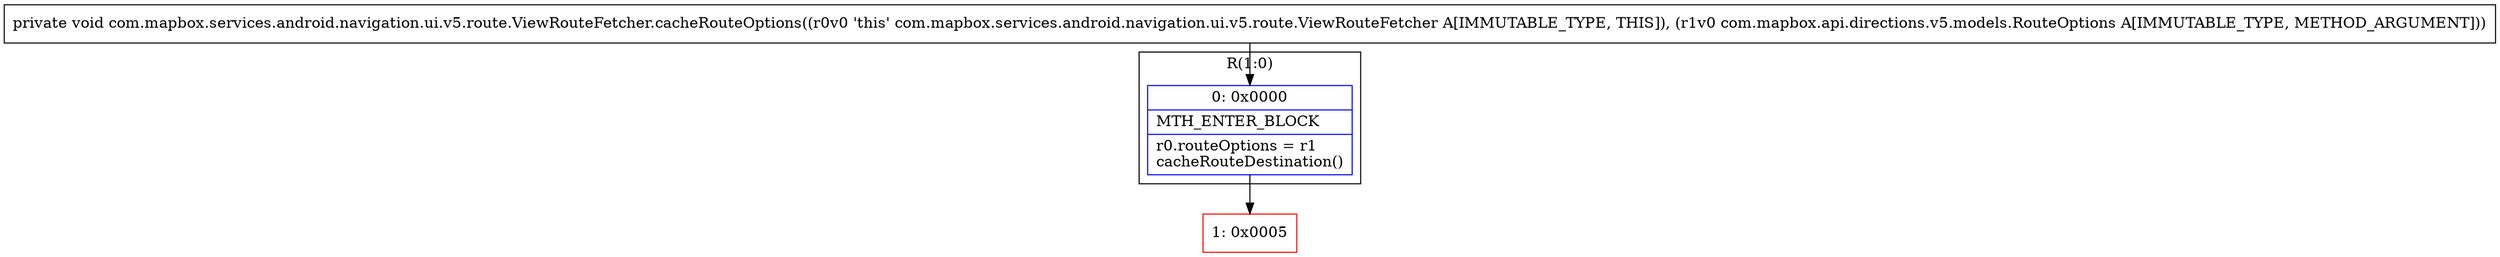 digraph "CFG forcom.mapbox.services.android.navigation.ui.v5.route.ViewRouteFetcher.cacheRouteOptions(Lcom\/mapbox\/api\/directions\/v5\/models\/RouteOptions;)V" {
subgraph cluster_Region_1414548795 {
label = "R(1:0)";
node [shape=record,color=blue];
Node_0 [shape=record,label="{0\:\ 0x0000|MTH_ENTER_BLOCK\l|r0.routeOptions = r1\lcacheRouteDestination()\l}"];
}
Node_1 [shape=record,color=red,label="{1\:\ 0x0005}"];
MethodNode[shape=record,label="{private void com.mapbox.services.android.navigation.ui.v5.route.ViewRouteFetcher.cacheRouteOptions((r0v0 'this' com.mapbox.services.android.navigation.ui.v5.route.ViewRouteFetcher A[IMMUTABLE_TYPE, THIS]), (r1v0 com.mapbox.api.directions.v5.models.RouteOptions A[IMMUTABLE_TYPE, METHOD_ARGUMENT])) }"];
MethodNode -> Node_0;
Node_0 -> Node_1;
}

